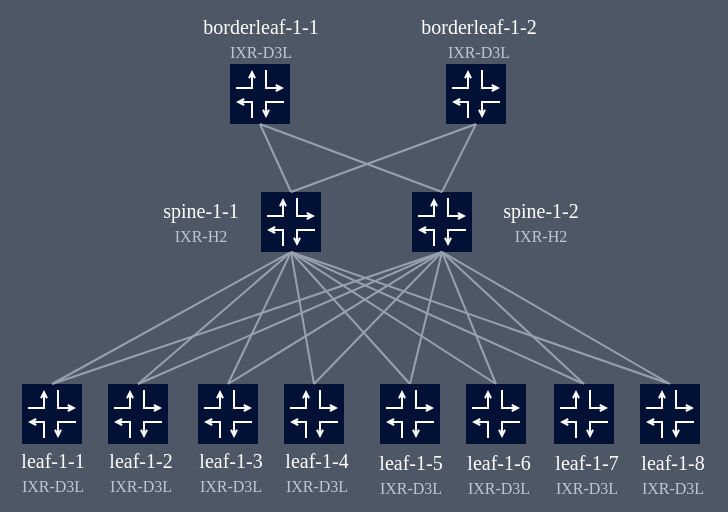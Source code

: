 <mxfile version="24.7.16">
  <diagram name="[0] topology" id="DtRPSw0Q84hj6Syw1lVk">
    <mxGraphModel dx="703" dy="392" grid="1" gridSize="1" guides="1" tooltips="1" connect="1" arrows="1" fold="1" page="1" pageScale="1" pageWidth="3300" pageHeight="4681" background="#4D5766" math="0" shadow="0">
      <root>
        <mxCell id="0" />
        <mxCell id="1" parent="0" />
        <mxCell id="O7J6RxFzi4Y3cEokYbyO-1" style="rounded=0;orthogonalLoop=1;jettySize=auto;html=1;exitX=0.5;exitY=0;exitDx=0;exitDy=0;startSize=6;endArrow=none;endFill=0;endSize=2;fontFamily=Manrope;fontSize=8;strokeColor=#98A2AE;fontSource=https%3A%2F%2Ffonts.googleapis.com%2Fcss%3Ffamily%3DManrope;entryX=0.5;entryY=1;entryDx=0;entryDy=0;" parent="1" source="O7J6RxFzi4Y3cEokYbyO-11" target="O7J6RxFzi4Y3cEokYbyO-23" edge="1">
          <mxGeometry relative="1" as="geometry">
            <mxPoint x="317" y="326" as="sourcePoint" />
            <mxPoint x="354" y="302" as="targetPoint" />
          </mxGeometry>
        </mxCell>
        <mxCell id="O7J6RxFzi4Y3cEokYbyO-2" style="rounded=0;orthogonalLoop=1;jettySize=auto;html=1;exitX=0.5;exitY=0;exitDx=0;exitDy=0;entryX=0.5;entryY=1;entryDx=0;entryDy=0;startSize=6;endArrow=none;endFill=0;endSize=2;fontFamily=Manrope;fontSize=8;strokeColor=#98A2AE;fontSource=https%3A%2F%2Ffonts.googleapis.com%2Fcss%3Ffamily%3DManrope;" parent="1" source="O7J6RxFzi4Y3cEokYbyO-5" target="O7J6RxFzi4Y3cEokYbyO-23" edge="1">
          <mxGeometry relative="1" as="geometry">
            <mxPoint x="319" y="328" as="sourcePoint" />
            <mxPoint x="341" y="304" as="targetPoint" />
          </mxGeometry>
        </mxCell>
        <mxCell id="O7J6RxFzi4Y3cEokYbyO-3" value="&lt;font&gt;leaf-1-1&lt;br&gt;&lt;font color=&quot;#bec8d2&quot; style=&quot;font-size: 8px&quot;&gt;IXR-D3L&lt;/font&gt;&lt;br&gt;&lt;/font&gt;" style="text;html=1;align=center;verticalAlign=middle;resizable=0;points=[];autosize=1;fontSize=10;fontFamily=Google Sans;fontStyle=0;fontColor=#FFFFFF;fontSource=https%3A%2F%2Ffonts.googleapis.com%2Fcss%3Ffamily%3DGoogle%2BSans;" parent="1" vertex="1">
          <mxGeometry x="322" y="383" width="52" height="37" as="geometry" />
        </mxCell>
        <mxCell id="O7J6RxFzi4Y3cEokYbyO-4" value="" style="group;fontFamily=Manrope;fontSource=https%3A%2F%2Ffonts.googleapis.com%2Fcss%3Ffamily%3DManrope;" parent="1" vertex="1" connectable="0">
          <mxGeometry x="376" y="358" width="30" height="30" as="geometry" />
        </mxCell>
        <mxCell id="O7J6RxFzi4Y3cEokYbyO-5" value="" style="whiteSpace=wrap;html=1;aspect=fixed;fillColor=#001135;strokeColor=none;connectable=1;allowArrows=1;fontFamily=Manrope;fontSource=https%3A%2F%2Ffonts.googleapis.com%2Fcss%3Ffamily%3DManrope;" parent="O7J6RxFzi4Y3cEokYbyO-4" vertex="1">
          <mxGeometry width="30" height="30" as="geometry" />
        </mxCell>
        <mxCell id="O7J6RxFzi4Y3cEokYbyO-6" value="" style="endArrow=open;html=1;edgeStyle=orthogonalEdgeStyle;rounded=0;endFill=0;startSize=6;endSize=2;strokeColor=#FFFFFF;fontFamily=Manrope;fontSource=https%3A%2F%2Ffonts.googleapis.com%2Fcss%3Ffamily%3DManrope;" parent="O7J6RxFzi4Y3cEokYbyO-4" edge="1">
          <mxGeometry width="50" height="50" relative="1" as="geometry">
            <mxPoint x="3" y="12" as="sourcePoint" />
            <mxPoint x="11" y="3" as="targetPoint" />
            <Array as="points">
              <mxPoint x="11" y="12" />
            </Array>
          </mxGeometry>
        </mxCell>
        <mxCell id="O7J6RxFzi4Y3cEokYbyO-7" value="" style="endArrow=open;html=1;edgeStyle=orthogonalEdgeStyle;rounded=0;endFill=0;startSize=6;endSize=2;strokeColor=#FFFFFF;fontFamily=Manrope;fontSource=https%3A%2F%2Ffonts.googleapis.com%2Fcss%3Ffamily%3DManrope;" parent="O7J6RxFzi4Y3cEokYbyO-4" edge="1">
          <mxGeometry width="50" height="50" relative="1" as="geometry">
            <mxPoint x="11" y="27" as="sourcePoint" />
            <mxPoint x="3" y="19" as="targetPoint" />
            <Array as="points">
              <mxPoint x="11" y="19" />
            </Array>
          </mxGeometry>
        </mxCell>
        <mxCell id="O7J6RxFzi4Y3cEokYbyO-8" value="" style="endArrow=open;html=1;edgeStyle=orthogonalEdgeStyle;rounded=0;endFill=0;startSize=6;endSize=2;strokeColor=#FFFFFF;fontFamily=Manrope;fontSource=https%3A%2F%2Ffonts.googleapis.com%2Fcss%3Ffamily%3DManrope;" parent="O7J6RxFzi4Y3cEokYbyO-4" edge="1">
          <mxGeometry width="50" height="50" relative="1" as="geometry">
            <mxPoint x="18" y="3" as="sourcePoint" />
            <mxPoint x="27" y="12" as="targetPoint" />
            <Array as="points">
              <mxPoint x="18" y="12" />
            </Array>
          </mxGeometry>
        </mxCell>
        <mxCell id="O7J6RxFzi4Y3cEokYbyO-9" value="" style="endArrow=open;html=1;edgeStyle=orthogonalEdgeStyle;rounded=0;endFill=0;startSize=6;endSize=2;strokeColor=#FFFFFF;fontFamily=Manrope;fontSource=https%3A%2F%2Ffonts.googleapis.com%2Fcss%3Ffamily%3DManrope;" parent="O7J6RxFzi4Y3cEokYbyO-4" edge="1">
          <mxGeometry width="50" height="50" relative="1" as="geometry">
            <mxPoint x="27" y="19" as="sourcePoint" />
            <mxPoint x="18" y="27" as="targetPoint" />
            <Array as="points">
              <mxPoint x="18" y="19" />
            </Array>
          </mxGeometry>
        </mxCell>
        <mxCell id="O7J6RxFzi4Y3cEokYbyO-10" value="" style="group" parent="1" vertex="1" connectable="0">
          <mxGeometry x="333" y="358" width="30" height="30" as="geometry" />
        </mxCell>
        <mxCell id="O7J6RxFzi4Y3cEokYbyO-11" value="" style="whiteSpace=wrap;html=1;aspect=fixed;fillColor=#001135;strokeColor=none;connectable=1;allowArrows=1;fontFamily=Manrope;fontSource=https%3A%2F%2Ffonts.googleapis.com%2Fcss%3Ffamily%3DManrope;" parent="O7J6RxFzi4Y3cEokYbyO-10" vertex="1">
          <mxGeometry width="30" height="30" as="geometry" />
        </mxCell>
        <mxCell id="O7J6RxFzi4Y3cEokYbyO-12" value="" style="endArrow=open;html=1;edgeStyle=orthogonalEdgeStyle;rounded=0;endFill=0;startSize=6;endSize=2;strokeColor=#FFFFFF;fontFamily=Manrope;fontSource=https%3A%2F%2Ffonts.googleapis.com%2Fcss%3Ffamily%3DManrope;" parent="O7J6RxFzi4Y3cEokYbyO-10" edge="1">
          <mxGeometry width="50" height="50" as="geometry">
            <mxPoint x="3" y="12" as="sourcePoint" />
            <mxPoint x="11" y="3" as="targetPoint" />
            <Array as="points">
              <mxPoint x="11" y="12" />
            </Array>
          </mxGeometry>
        </mxCell>
        <mxCell id="O7J6RxFzi4Y3cEokYbyO-13" value="" style="endArrow=open;html=1;edgeStyle=orthogonalEdgeStyle;rounded=0;endFill=0;startSize=6;endSize=2;strokeColor=#FFFFFF;fontFamily=Manrope;fontSource=https%3A%2F%2Ffonts.googleapis.com%2Fcss%3Ffamily%3DManrope;" parent="O7J6RxFzi4Y3cEokYbyO-10" edge="1">
          <mxGeometry width="50" height="50" as="geometry">
            <mxPoint x="11" y="27" as="sourcePoint" />
            <mxPoint x="3" y="19" as="targetPoint" />
            <Array as="points">
              <mxPoint x="11" y="19" />
            </Array>
          </mxGeometry>
        </mxCell>
        <mxCell id="O7J6RxFzi4Y3cEokYbyO-14" value="" style="endArrow=open;html=1;edgeStyle=orthogonalEdgeStyle;rounded=0;endFill=0;startSize=6;endSize=2;strokeColor=#FFFFFF;fontFamily=Manrope;fontSource=https%3A%2F%2Ffonts.googleapis.com%2Fcss%3Ffamily%3DManrope;" parent="O7J6RxFzi4Y3cEokYbyO-10" edge="1">
          <mxGeometry width="50" height="50" as="geometry">
            <mxPoint x="18" y="3" as="sourcePoint" />
            <mxPoint x="27" y="12" as="targetPoint" />
            <Array as="points">
              <mxPoint x="18" y="12" />
            </Array>
          </mxGeometry>
        </mxCell>
        <mxCell id="O7J6RxFzi4Y3cEokYbyO-15" value="" style="endArrow=open;html=1;edgeStyle=orthogonalEdgeStyle;rounded=0;endFill=0;startSize=6;endSize=2;strokeColor=#FFFFFF;fontFamily=Manrope;fontSource=https%3A%2F%2Ffonts.googleapis.com%2Fcss%3Ffamily%3DManrope;" parent="O7J6RxFzi4Y3cEokYbyO-10" edge="1">
          <mxGeometry width="50" height="50" as="geometry">
            <mxPoint x="27" y="19" as="sourcePoint" />
            <mxPoint x="18" y="27" as="targetPoint" />
            <Array as="points">
              <mxPoint x="18" y="19" />
            </Array>
          </mxGeometry>
        </mxCell>
        <mxCell id="O7J6RxFzi4Y3cEokYbyO-16" value="&lt;font&gt;leaf-1-2&lt;br&gt;&lt;font color=&quot;#bec8d2&quot; style=&quot;font-size: 8px&quot;&gt;IXR-D3L&lt;/font&gt;&lt;br&gt;&lt;/font&gt;" style="text;html=1;align=center;verticalAlign=middle;resizable=0;points=[];autosize=1;fontSize=10;fontFamily=Google Sans;fontStyle=0;fontColor=#FFFFFF;fontSource=https%3A%2F%2Ffonts.googleapis.com%2Fcss%3Ffamily%3DGoogle%2BSans;" parent="1" vertex="1">
          <mxGeometry x="365" y="383" width="53" height="37" as="geometry" />
        </mxCell>
        <mxCell id="O7J6RxFzi4Y3cEokYbyO-17" value="&lt;font&gt;spine-1-1&lt;br&gt;&lt;span style=&quot;color: rgb(190 , 200 , 210)&quot;&gt;&lt;font style=&quot;font-size: 8px&quot;&gt;IXR-H2&lt;/font&gt;&lt;/span&gt;&lt;br&gt;&lt;/font&gt;" style="text;html=1;align=center;verticalAlign=middle;resizable=0;points=[];autosize=1;fontSize=10;fontFamily=Google Sans;fontStyle=0;fontColor=#FFFFFF;connectable=0;fontSource=https%3A%2F%2Ffonts.googleapis.com%2Fcss%3Ffamily%3DGoogle%2BSans;" parent="1" vertex="1">
          <mxGeometry x="392" y="258.5" width="59" height="37" as="geometry" />
        </mxCell>
        <mxCell id="O7J6RxFzi4Y3cEokYbyO-22" value="" style="group;fontFamily=Manrope;fontSource=https%3A%2F%2Ffonts.googleapis.com%2Fcss%3Ffamily%3DManrope;" parent="1" vertex="1" connectable="0">
          <mxGeometry x="452.5" y="262" width="30" height="30" as="geometry" />
        </mxCell>
        <mxCell id="O7J6RxFzi4Y3cEokYbyO-23" value="" style="whiteSpace=wrap;html=1;aspect=fixed;fillColor=#001135;strokeColor=none;connectable=1;allowArrows=1;fontFamily=Manrope;fontSource=https%3A%2F%2Ffonts.googleapis.com%2Fcss%3Ffamily%3DManrope;" parent="O7J6RxFzi4Y3cEokYbyO-22" vertex="1">
          <mxGeometry width="30" height="30" as="geometry" />
        </mxCell>
        <mxCell id="O7J6RxFzi4Y3cEokYbyO-24" value="" style="endArrow=open;html=1;edgeStyle=orthogonalEdgeStyle;rounded=0;endFill=0;startSize=6;endSize=2;strokeColor=#FFFFFF;fontFamily=Manrope;fontSource=https%3A%2F%2Ffonts.googleapis.com%2Fcss%3Ffamily%3DManrope;" parent="O7J6RxFzi4Y3cEokYbyO-22" edge="1">
          <mxGeometry width="50" height="50" relative="1" as="geometry">
            <mxPoint x="3" y="12" as="sourcePoint" />
            <mxPoint x="11" y="3" as="targetPoint" />
            <Array as="points">
              <mxPoint x="11" y="12" />
            </Array>
          </mxGeometry>
        </mxCell>
        <mxCell id="O7J6RxFzi4Y3cEokYbyO-25" value="" style="endArrow=open;html=1;edgeStyle=orthogonalEdgeStyle;rounded=0;endFill=0;startSize=6;endSize=2;strokeColor=#FFFFFF;fontFamily=Manrope;fontSource=https%3A%2F%2Ffonts.googleapis.com%2Fcss%3Ffamily%3DManrope;" parent="O7J6RxFzi4Y3cEokYbyO-22" edge="1">
          <mxGeometry width="50" height="50" relative="1" as="geometry">
            <mxPoint x="11" y="27" as="sourcePoint" />
            <mxPoint x="3" y="19" as="targetPoint" />
            <Array as="points">
              <mxPoint x="11" y="19" />
            </Array>
          </mxGeometry>
        </mxCell>
        <mxCell id="O7J6RxFzi4Y3cEokYbyO-26" value="" style="endArrow=open;html=1;edgeStyle=orthogonalEdgeStyle;rounded=0;endFill=0;startSize=6;endSize=2;strokeColor=#FFFFFF;fontFamily=Manrope;fontSource=https%3A%2F%2Ffonts.googleapis.com%2Fcss%3Ffamily%3DManrope;" parent="O7J6RxFzi4Y3cEokYbyO-22" edge="1">
          <mxGeometry width="50" height="50" relative="1" as="geometry">
            <mxPoint x="18" y="3" as="sourcePoint" />
            <mxPoint x="27" y="12" as="targetPoint" />
            <Array as="points">
              <mxPoint x="18" y="12" />
            </Array>
          </mxGeometry>
        </mxCell>
        <mxCell id="O7J6RxFzi4Y3cEokYbyO-27" value="" style="endArrow=open;html=1;edgeStyle=orthogonalEdgeStyle;rounded=0;endFill=0;startSize=6;endSize=2;strokeColor=#FFFFFF;fontFamily=Manrope;fontSource=https%3A%2F%2Ffonts.googleapis.com%2Fcss%3Ffamily%3DManrope;" parent="O7J6RxFzi4Y3cEokYbyO-22" edge="1">
          <mxGeometry width="50" height="50" relative="1" as="geometry">
            <mxPoint x="27" y="19" as="sourcePoint" />
            <mxPoint x="18" y="27" as="targetPoint" />
            <Array as="points">
              <mxPoint x="18" y="19" />
            </Array>
          </mxGeometry>
        </mxCell>
        <mxCell id="PKN2uMzNFS85pz4shLRP-1" value="&lt;font&gt;spine-1-2&lt;br&gt;&lt;span style=&quot;color: rgb(190 , 200 , 210)&quot;&gt;&lt;font style=&quot;font-size: 8px&quot;&gt;IXR-H2&lt;/font&gt;&lt;/span&gt;&lt;br&gt;&lt;/font&gt;" style="text;html=1;align=center;verticalAlign=middle;resizable=0;points=[];autosize=1;fontSize=10;fontFamily=Google Sans;fontStyle=0;fontColor=#FFFFFF;connectable=0;fontSource=https%3A%2F%2Ffonts.googleapis.com%2Fcss%3Ffamily%3DGoogle%2BSans;" parent="1" vertex="1">
          <mxGeometry x="561" y="258.5" width="61" height="37" as="geometry" />
        </mxCell>
        <mxCell id="PKN2uMzNFS85pz4shLRP-2" value="" style="group;fontFamily=Manrope;fontSource=https%3A%2F%2Ffonts.googleapis.com%2Fcss%3Ffamily%3DManrope;" parent="1" vertex="1" connectable="0">
          <mxGeometry x="528" y="262" width="30" height="30" as="geometry" />
        </mxCell>
        <mxCell id="PKN2uMzNFS85pz4shLRP-3" value="" style="whiteSpace=wrap;html=1;aspect=fixed;fillColor=#001135;strokeColor=none;connectable=1;allowArrows=1;fontFamily=Manrope;fontSource=https%3A%2F%2Ffonts.googleapis.com%2Fcss%3Ffamily%3DManrope;" parent="PKN2uMzNFS85pz4shLRP-2" vertex="1">
          <mxGeometry width="30" height="30" as="geometry" />
        </mxCell>
        <mxCell id="PKN2uMzNFS85pz4shLRP-4" value="" style="endArrow=open;html=1;edgeStyle=orthogonalEdgeStyle;rounded=0;endFill=0;startSize=6;endSize=2;strokeColor=#FFFFFF;fontFamily=Manrope;fontSource=https%3A%2F%2Ffonts.googleapis.com%2Fcss%3Ffamily%3DManrope;" parent="PKN2uMzNFS85pz4shLRP-2" edge="1">
          <mxGeometry width="50" height="50" relative="1" as="geometry">
            <mxPoint x="3" y="12" as="sourcePoint" />
            <mxPoint x="11" y="3" as="targetPoint" />
            <Array as="points">
              <mxPoint x="11" y="12" />
            </Array>
          </mxGeometry>
        </mxCell>
        <mxCell id="PKN2uMzNFS85pz4shLRP-5" value="" style="endArrow=open;html=1;edgeStyle=orthogonalEdgeStyle;rounded=0;endFill=0;startSize=6;endSize=2;strokeColor=#FFFFFF;fontFamily=Manrope;fontSource=https%3A%2F%2Ffonts.googleapis.com%2Fcss%3Ffamily%3DManrope;" parent="PKN2uMzNFS85pz4shLRP-2" edge="1">
          <mxGeometry width="50" height="50" relative="1" as="geometry">
            <mxPoint x="11" y="27" as="sourcePoint" />
            <mxPoint x="3" y="19" as="targetPoint" />
            <Array as="points">
              <mxPoint x="11" y="19" />
            </Array>
          </mxGeometry>
        </mxCell>
        <mxCell id="PKN2uMzNFS85pz4shLRP-6" value="" style="endArrow=open;html=1;edgeStyle=orthogonalEdgeStyle;rounded=0;endFill=0;startSize=6;endSize=2;strokeColor=#FFFFFF;fontFamily=Manrope;fontSource=https%3A%2F%2Ffonts.googleapis.com%2Fcss%3Ffamily%3DManrope;" parent="PKN2uMzNFS85pz4shLRP-2" edge="1">
          <mxGeometry width="50" height="50" relative="1" as="geometry">
            <mxPoint x="18" y="3" as="sourcePoint" />
            <mxPoint x="27" y="12" as="targetPoint" />
            <Array as="points">
              <mxPoint x="18" y="12" />
            </Array>
          </mxGeometry>
        </mxCell>
        <mxCell id="PKN2uMzNFS85pz4shLRP-7" value="" style="endArrow=open;html=1;edgeStyle=orthogonalEdgeStyle;rounded=0;endFill=0;startSize=6;endSize=2;strokeColor=#FFFFFF;fontFamily=Manrope;fontSource=https%3A%2F%2Ffonts.googleapis.com%2Fcss%3Ffamily%3DManrope;" parent="PKN2uMzNFS85pz4shLRP-2" edge="1">
          <mxGeometry width="50" height="50" relative="1" as="geometry">
            <mxPoint x="27" y="19" as="sourcePoint" />
            <mxPoint x="18" y="27" as="targetPoint" />
            <Array as="points">
              <mxPoint x="18" y="19" />
            </Array>
          </mxGeometry>
        </mxCell>
        <mxCell id="PKN2uMzNFS85pz4shLRP-22" style="rounded=0;orthogonalLoop=1;jettySize=auto;html=1;exitX=0.5;exitY=0;exitDx=0;exitDy=0;startSize=6;endArrow=none;endFill=0;endSize=2;fontFamily=Manrope;fontSize=8;strokeColor=#98A2AE;fontSource=https%3A%2F%2Ffonts.googleapis.com%2Fcss%3Ffamily%3DManrope;entryX=0.5;entryY=1;entryDx=0;entryDy=0;" parent="1" source="PKN2uMzNFS85pz4shLRP-32" target="O7J6RxFzi4Y3cEokYbyO-23" edge="1">
          <mxGeometry relative="1" as="geometry">
            <mxPoint x="409" y="326" as="sourcePoint" />
            <mxPoint x="465" y="302" as="targetPoint" />
          </mxGeometry>
        </mxCell>
        <mxCell id="PKN2uMzNFS85pz4shLRP-23" style="rounded=0;orthogonalLoop=1;jettySize=auto;html=1;exitX=0.5;exitY=0;exitDx=0;exitDy=0;entryX=0.5;entryY=1;entryDx=0;entryDy=0;startSize=6;endArrow=none;endFill=0;endSize=2;fontFamily=Manrope;fontSize=8;strokeColor=#98A2AE;fontSource=https%3A%2F%2Ffonts.googleapis.com%2Fcss%3Ffamily%3DManrope;" parent="1" source="PKN2uMzNFS85pz4shLRP-26" target="O7J6RxFzi4Y3cEokYbyO-23" edge="1">
          <mxGeometry relative="1" as="geometry">
            <mxPoint x="411" y="328" as="sourcePoint" />
            <mxPoint x="465" y="302" as="targetPoint" />
          </mxGeometry>
        </mxCell>
        <mxCell id="PKN2uMzNFS85pz4shLRP-24" value="&lt;font&gt;leaf-1-3&lt;br&gt;&lt;font color=&quot;#bec8d2&quot; style=&quot;font-size: 8px&quot;&gt;IXR-D3L&lt;/font&gt;&lt;br&gt;&lt;/font&gt;" style="text;html=1;align=center;verticalAlign=middle;resizable=0;points=[];autosize=1;fontSize=10;fontFamily=Google Sans;fontStyle=0;fontColor=#FFFFFF;fontSource=https%3A%2F%2Ffonts.googleapis.com%2Fcss%3Ffamily%3DGoogle%2BSans;" parent="1" vertex="1">
          <mxGeometry x="410" y="383" width="53" height="37" as="geometry" />
        </mxCell>
        <mxCell id="PKN2uMzNFS85pz4shLRP-25" value="" style="group;fontFamily=Manrope;fontSource=https%3A%2F%2Ffonts.googleapis.com%2Fcss%3Ffamily%3DManrope;" parent="1" vertex="1" connectable="0">
          <mxGeometry x="464" y="358" width="30" height="30" as="geometry" />
        </mxCell>
        <mxCell id="PKN2uMzNFS85pz4shLRP-26" value="" style="whiteSpace=wrap;html=1;aspect=fixed;fillColor=#001135;strokeColor=none;connectable=1;allowArrows=1;fontFamily=Manrope;fontSource=https%3A%2F%2Ffonts.googleapis.com%2Fcss%3Ffamily%3DManrope;" parent="PKN2uMzNFS85pz4shLRP-25" vertex="1">
          <mxGeometry width="30" height="30" as="geometry" />
        </mxCell>
        <mxCell id="PKN2uMzNFS85pz4shLRP-27" value="" style="endArrow=open;html=1;edgeStyle=orthogonalEdgeStyle;rounded=0;endFill=0;startSize=6;endSize=2;strokeColor=#FFFFFF;fontFamily=Manrope;fontSource=https%3A%2F%2Ffonts.googleapis.com%2Fcss%3Ffamily%3DManrope;" parent="PKN2uMzNFS85pz4shLRP-25" edge="1">
          <mxGeometry width="50" height="50" relative="1" as="geometry">
            <mxPoint x="3" y="12" as="sourcePoint" />
            <mxPoint x="11" y="3" as="targetPoint" />
            <Array as="points">
              <mxPoint x="11" y="12" />
            </Array>
          </mxGeometry>
        </mxCell>
        <mxCell id="PKN2uMzNFS85pz4shLRP-28" value="" style="endArrow=open;html=1;edgeStyle=orthogonalEdgeStyle;rounded=0;endFill=0;startSize=6;endSize=2;strokeColor=#FFFFFF;fontFamily=Manrope;fontSource=https%3A%2F%2Ffonts.googleapis.com%2Fcss%3Ffamily%3DManrope;" parent="PKN2uMzNFS85pz4shLRP-25" edge="1">
          <mxGeometry width="50" height="50" relative="1" as="geometry">
            <mxPoint x="11" y="27" as="sourcePoint" />
            <mxPoint x="3" y="19" as="targetPoint" />
            <Array as="points">
              <mxPoint x="11" y="19" />
            </Array>
          </mxGeometry>
        </mxCell>
        <mxCell id="PKN2uMzNFS85pz4shLRP-29" value="" style="endArrow=open;html=1;edgeStyle=orthogonalEdgeStyle;rounded=0;endFill=0;startSize=6;endSize=2;strokeColor=#FFFFFF;fontFamily=Manrope;fontSource=https%3A%2F%2Ffonts.googleapis.com%2Fcss%3Ffamily%3DManrope;" parent="PKN2uMzNFS85pz4shLRP-25" edge="1">
          <mxGeometry width="50" height="50" relative="1" as="geometry">
            <mxPoint x="18" y="3" as="sourcePoint" />
            <mxPoint x="27" y="12" as="targetPoint" />
            <Array as="points">
              <mxPoint x="18" y="12" />
            </Array>
          </mxGeometry>
        </mxCell>
        <mxCell id="PKN2uMzNFS85pz4shLRP-30" value="" style="endArrow=open;html=1;edgeStyle=orthogonalEdgeStyle;rounded=0;endFill=0;startSize=6;endSize=2;strokeColor=#FFFFFF;fontFamily=Manrope;fontSource=https%3A%2F%2Ffonts.googleapis.com%2Fcss%3Ffamily%3DManrope;" parent="PKN2uMzNFS85pz4shLRP-25" edge="1">
          <mxGeometry width="50" height="50" relative="1" as="geometry">
            <mxPoint x="27" y="19" as="sourcePoint" />
            <mxPoint x="18" y="27" as="targetPoint" />
            <Array as="points">
              <mxPoint x="18" y="19" />
            </Array>
          </mxGeometry>
        </mxCell>
        <mxCell id="PKN2uMzNFS85pz4shLRP-31" value="" style="group" parent="1" vertex="1" connectable="0">
          <mxGeometry x="421" y="358" width="30" height="30" as="geometry" />
        </mxCell>
        <mxCell id="PKN2uMzNFS85pz4shLRP-32" value="" style="whiteSpace=wrap;html=1;aspect=fixed;fillColor=#001135;strokeColor=none;connectable=1;allowArrows=1;fontFamily=Manrope;fontSource=https%3A%2F%2Ffonts.googleapis.com%2Fcss%3Ffamily%3DManrope;" parent="PKN2uMzNFS85pz4shLRP-31" vertex="1">
          <mxGeometry width="30" height="30" as="geometry" />
        </mxCell>
        <mxCell id="PKN2uMzNFS85pz4shLRP-33" value="" style="endArrow=open;html=1;edgeStyle=orthogonalEdgeStyle;rounded=0;endFill=0;startSize=6;endSize=2;strokeColor=#FFFFFF;fontFamily=Manrope;fontSource=https%3A%2F%2Ffonts.googleapis.com%2Fcss%3Ffamily%3DManrope;" parent="PKN2uMzNFS85pz4shLRP-31" edge="1">
          <mxGeometry width="50" height="50" as="geometry">
            <mxPoint x="3" y="12" as="sourcePoint" />
            <mxPoint x="11" y="3" as="targetPoint" />
            <Array as="points">
              <mxPoint x="11" y="12" />
            </Array>
          </mxGeometry>
        </mxCell>
        <mxCell id="PKN2uMzNFS85pz4shLRP-34" value="" style="endArrow=open;html=1;edgeStyle=orthogonalEdgeStyle;rounded=0;endFill=0;startSize=6;endSize=2;strokeColor=#FFFFFF;fontFamily=Manrope;fontSource=https%3A%2F%2Ffonts.googleapis.com%2Fcss%3Ffamily%3DManrope;" parent="PKN2uMzNFS85pz4shLRP-31" edge="1">
          <mxGeometry width="50" height="50" as="geometry">
            <mxPoint x="11" y="27" as="sourcePoint" />
            <mxPoint x="3" y="19" as="targetPoint" />
            <Array as="points">
              <mxPoint x="11" y="19" />
            </Array>
          </mxGeometry>
        </mxCell>
        <mxCell id="PKN2uMzNFS85pz4shLRP-35" value="" style="endArrow=open;html=1;edgeStyle=orthogonalEdgeStyle;rounded=0;endFill=0;startSize=6;endSize=2;strokeColor=#FFFFFF;fontFamily=Manrope;fontSource=https%3A%2F%2Ffonts.googleapis.com%2Fcss%3Ffamily%3DManrope;" parent="PKN2uMzNFS85pz4shLRP-31" edge="1">
          <mxGeometry width="50" height="50" as="geometry">
            <mxPoint x="18" y="3" as="sourcePoint" />
            <mxPoint x="27" y="12" as="targetPoint" />
            <Array as="points">
              <mxPoint x="18" y="12" />
            </Array>
          </mxGeometry>
        </mxCell>
        <mxCell id="PKN2uMzNFS85pz4shLRP-36" value="" style="endArrow=open;html=1;edgeStyle=orthogonalEdgeStyle;rounded=0;endFill=0;startSize=6;endSize=2;strokeColor=#FFFFFF;fontFamily=Manrope;fontSource=https%3A%2F%2Ffonts.googleapis.com%2Fcss%3Ffamily%3DManrope;" parent="PKN2uMzNFS85pz4shLRP-31" edge="1">
          <mxGeometry width="50" height="50" as="geometry">
            <mxPoint x="27" y="19" as="sourcePoint" />
            <mxPoint x="18" y="27" as="targetPoint" />
            <Array as="points">
              <mxPoint x="18" y="19" />
            </Array>
          </mxGeometry>
        </mxCell>
        <mxCell id="PKN2uMzNFS85pz4shLRP-37" value="&lt;font&gt;leaf-1-4&lt;br&gt;&lt;font color=&quot;#bec8d2&quot; style=&quot;font-size: 8px&quot;&gt;IXR-D3L&lt;/font&gt;&lt;br&gt;&lt;/font&gt;" style="text;html=1;align=center;verticalAlign=middle;resizable=0;points=[];autosize=1;fontSize=10;fontFamily=Google Sans;fontStyle=0;fontColor=#FFFFFF;fontSource=https%3A%2F%2Ffonts.googleapis.com%2Fcss%3Ffamily%3DGoogle%2BSans;" parent="1" vertex="1">
          <mxGeometry x="453" y="383" width="54" height="37" as="geometry" />
        </mxCell>
        <mxCell id="PKN2uMzNFS85pz4shLRP-38" style="rounded=0;orthogonalLoop=1;jettySize=auto;html=1;exitX=0.5;exitY=0;exitDx=0;exitDy=0;startSize=6;endArrow=none;endFill=0;endSize=2;fontFamily=Manrope;fontSize=8;strokeColor=#98A2AE;fontSource=https%3A%2F%2Ffonts.googleapis.com%2Fcss%3Ffamily%3DManrope;entryX=0.5;entryY=1;entryDx=0;entryDy=0;" parent="1" source="PKN2uMzNFS85pz4shLRP-48" target="O7J6RxFzi4Y3cEokYbyO-23" edge="1">
          <mxGeometry relative="1" as="geometry">
            <mxPoint x="505" y="327" as="sourcePoint" />
            <mxPoint x="561" y="303" as="targetPoint" />
          </mxGeometry>
        </mxCell>
        <mxCell id="PKN2uMzNFS85pz4shLRP-39" style="rounded=0;orthogonalLoop=1;jettySize=auto;html=1;exitX=0.5;exitY=0;exitDx=0;exitDy=0;entryX=0.5;entryY=1;entryDx=0;entryDy=0;startSize=6;endArrow=none;endFill=0;endSize=2;fontFamily=Manrope;fontSize=8;strokeColor=#98A2AE;fontSource=https%3A%2F%2Ffonts.googleapis.com%2Fcss%3Ffamily%3DManrope;" parent="1" source="PKN2uMzNFS85pz4shLRP-42" target="O7J6RxFzi4Y3cEokYbyO-23" edge="1">
          <mxGeometry relative="1" as="geometry">
            <mxPoint x="507" y="329" as="sourcePoint" />
            <mxPoint x="561" y="303" as="targetPoint" />
          </mxGeometry>
        </mxCell>
        <mxCell id="PKN2uMzNFS85pz4shLRP-40" value="&lt;font&gt;leaf-1-5&lt;br&gt;&lt;font color=&quot;#bec8d2&quot; style=&quot;font-size: 8px&quot;&gt;IXR-D3L&lt;/font&gt;&lt;br&gt;&lt;/font&gt;" style="text;html=1;align=center;verticalAlign=middle;resizable=0;points=[];autosize=1;fontSize=10;fontFamily=Google Sans;fontStyle=0;fontColor=#FFFFFF;fontSource=https%3A%2F%2Ffonts.googleapis.com%2Fcss%3Ffamily%3DGoogle%2BSans;" parent="1" vertex="1">
          <mxGeometry x="500" y="384" width="54" height="37" as="geometry" />
        </mxCell>
        <mxCell id="PKN2uMzNFS85pz4shLRP-41" value="" style="group;fontFamily=Manrope;fontSource=https%3A%2F%2Ffonts.googleapis.com%2Fcss%3Ffamily%3DManrope;" parent="1" vertex="1" connectable="0">
          <mxGeometry x="555" y="358" width="30" height="30" as="geometry" />
        </mxCell>
        <mxCell id="PKN2uMzNFS85pz4shLRP-42" value="" style="whiteSpace=wrap;html=1;aspect=fixed;fillColor=#001135;strokeColor=none;connectable=1;allowArrows=1;fontFamily=Manrope;fontSource=https%3A%2F%2Ffonts.googleapis.com%2Fcss%3Ffamily%3DManrope;" parent="PKN2uMzNFS85pz4shLRP-41" vertex="1">
          <mxGeometry width="30" height="30" as="geometry" />
        </mxCell>
        <mxCell id="PKN2uMzNFS85pz4shLRP-43" value="" style="endArrow=open;html=1;edgeStyle=orthogonalEdgeStyle;rounded=0;endFill=0;startSize=6;endSize=2;strokeColor=#FFFFFF;fontFamily=Manrope;fontSource=https%3A%2F%2Ffonts.googleapis.com%2Fcss%3Ffamily%3DManrope;" parent="PKN2uMzNFS85pz4shLRP-41" edge="1">
          <mxGeometry width="50" height="50" relative="1" as="geometry">
            <mxPoint x="3" y="12" as="sourcePoint" />
            <mxPoint x="11" y="3" as="targetPoint" />
            <Array as="points">
              <mxPoint x="11" y="12" />
            </Array>
          </mxGeometry>
        </mxCell>
        <mxCell id="PKN2uMzNFS85pz4shLRP-44" value="" style="endArrow=open;html=1;edgeStyle=orthogonalEdgeStyle;rounded=0;endFill=0;startSize=6;endSize=2;strokeColor=#FFFFFF;fontFamily=Manrope;fontSource=https%3A%2F%2Ffonts.googleapis.com%2Fcss%3Ffamily%3DManrope;" parent="PKN2uMzNFS85pz4shLRP-41" edge="1">
          <mxGeometry width="50" height="50" relative="1" as="geometry">
            <mxPoint x="11" y="27" as="sourcePoint" />
            <mxPoint x="3" y="19" as="targetPoint" />
            <Array as="points">
              <mxPoint x="11" y="19" />
            </Array>
          </mxGeometry>
        </mxCell>
        <mxCell id="PKN2uMzNFS85pz4shLRP-45" value="" style="endArrow=open;html=1;edgeStyle=orthogonalEdgeStyle;rounded=0;endFill=0;startSize=6;endSize=2;strokeColor=#FFFFFF;fontFamily=Manrope;fontSource=https%3A%2F%2Ffonts.googleapis.com%2Fcss%3Ffamily%3DManrope;" parent="PKN2uMzNFS85pz4shLRP-41" edge="1">
          <mxGeometry width="50" height="50" relative="1" as="geometry">
            <mxPoint x="18" y="3" as="sourcePoint" />
            <mxPoint x="27" y="12" as="targetPoint" />
            <Array as="points">
              <mxPoint x="18" y="12" />
            </Array>
          </mxGeometry>
        </mxCell>
        <mxCell id="PKN2uMzNFS85pz4shLRP-46" value="" style="endArrow=open;html=1;edgeStyle=orthogonalEdgeStyle;rounded=0;endFill=0;startSize=6;endSize=2;strokeColor=#FFFFFF;fontFamily=Manrope;fontSource=https%3A%2F%2Ffonts.googleapis.com%2Fcss%3Ffamily%3DManrope;" parent="PKN2uMzNFS85pz4shLRP-41" edge="1">
          <mxGeometry width="50" height="50" relative="1" as="geometry">
            <mxPoint x="27" y="19" as="sourcePoint" />
            <mxPoint x="18" y="27" as="targetPoint" />
            <Array as="points">
              <mxPoint x="18" y="19" />
            </Array>
          </mxGeometry>
        </mxCell>
        <mxCell id="PKN2uMzNFS85pz4shLRP-47" value="" style="group" parent="1" vertex="1" connectable="0">
          <mxGeometry x="512" y="358" width="30" height="30" as="geometry" />
        </mxCell>
        <mxCell id="PKN2uMzNFS85pz4shLRP-48" value="" style="whiteSpace=wrap;html=1;aspect=fixed;fillColor=#001135;strokeColor=none;connectable=1;allowArrows=1;fontFamily=Manrope;fontSource=https%3A%2F%2Ffonts.googleapis.com%2Fcss%3Ffamily%3DManrope;" parent="PKN2uMzNFS85pz4shLRP-47" vertex="1">
          <mxGeometry width="30" height="30" as="geometry" />
        </mxCell>
        <mxCell id="PKN2uMzNFS85pz4shLRP-49" value="" style="endArrow=open;html=1;edgeStyle=orthogonalEdgeStyle;rounded=0;endFill=0;startSize=6;endSize=2;strokeColor=#FFFFFF;fontFamily=Manrope;fontSource=https%3A%2F%2Ffonts.googleapis.com%2Fcss%3Ffamily%3DManrope;" parent="PKN2uMzNFS85pz4shLRP-47" edge="1">
          <mxGeometry width="50" height="50" as="geometry">
            <mxPoint x="3" y="12" as="sourcePoint" />
            <mxPoint x="11" y="3" as="targetPoint" />
            <Array as="points">
              <mxPoint x="11" y="12" />
            </Array>
          </mxGeometry>
        </mxCell>
        <mxCell id="PKN2uMzNFS85pz4shLRP-50" value="" style="endArrow=open;html=1;edgeStyle=orthogonalEdgeStyle;rounded=0;endFill=0;startSize=6;endSize=2;strokeColor=#FFFFFF;fontFamily=Manrope;fontSource=https%3A%2F%2Ffonts.googleapis.com%2Fcss%3Ffamily%3DManrope;" parent="PKN2uMzNFS85pz4shLRP-47" edge="1">
          <mxGeometry width="50" height="50" as="geometry">
            <mxPoint x="11" y="27" as="sourcePoint" />
            <mxPoint x="3" y="19" as="targetPoint" />
            <Array as="points">
              <mxPoint x="11" y="19" />
            </Array>
          </mxGeometry>
        </mxCell>
        <mxCell id="PKN2uMzNFS85pz4shLRP-51" value="" style="endArrow=open;html=1;edgeStyle=orthogonalEdgeStyle;rounded=0;endFill=0;startSize=6;endSize=2;strokeColor=#FFFFFF;fontFamily=Manrope;fontSource=https%3A%2F%2Ffonts.googleapis.com%2Fcss%3Ffamily%3DManrope;" parent="PKN2uMzNFS85pz4shLRP-47" edge="1">
          <mxGeometry width="50" height="50" as="geometry">
            <mxPoint x="18" y="3" as="sourcePoint" />
            <mxPoint x="27" y="12" as="targetPoint" />
            <Array as="points">
              <mxPoint x="18" y="12" />
            </Array>
          </mxGeometry>
        </mxCell>
        <mxCell id="PKN2uMzNFS85pz4shLRP-52" value="" style="endArrow=open;html=1;edgeStyle=orthogonalEdgeStyle;rounded=0;endFill=0;startSize=6;endSize=2;strokeColor=#FFFFFF;fontFamily=Manrope;fontSource=https%3A%2F%2Ffonts.googleapis.com%2Fcss%3Ffamily%3DManrope;" parent="PKN2uMzNFS85pz4shLRP-47" edge="1">
          <mxGeometry width="50" height="50" as="geometry">
            <mxPoint x="27" y="19" as="sourcePoint" />
            <mxPoint x="18" y="27" as="targetPoint" />
            <Array as="points">
              <mxPoint x="18" y="19" />
            </Array>
          </mxGeometry>
        </mxCell>
        <mxCell id="PKN2uMzNFS85pz4shLRP-53" value="&lt;font&gt;leaf-1-6&lt;br&gt;&lt;font color=&quot;#bec8d2&quot; style=&quot;font-size: 8px&quot;&gt;IXR-D3L&lt;/font&gt;&lt;br&gt;&lt;/font&gt;" style="text;html=1;align=center;verticalAlign=middle;resizable=0;points=[];autosize=1;fontSize=10;fontFamily=Google Sans;fontStyle=0;fontColor=#FFFFFF;fontSource=https%3A%2F%2Ffonts.googleapis.com%2Fcss%3Ffamily%3DGoogle%2BSans;" parent="1" vertex="1">
          <mxGeometry x="544" y="384" width="54" height="37" as="geometry" />
        </mxCell>
        <mxCell id="PKN2uMzNFS85pz4shLRP-54" style="rounded=0;orthogonalLoop=1;jettySize=auto;html=1;exitX=0.5;exitY=0;exitDx=0;exitDy=0;startSize=6;endArrow=none;endFill=0;endSize=2;fontFamily=Manrope;fontSize=8;strokeColor=#98A2AE;fontSource=https%3A%2F%2Ffonts.googleapis.com%2Fcss%3Ffamily%3DManrope;entryX=0.5;entryY=1;entryDx=0;entryDy=0;" parent="1" source="PKN2uMzNFS85pz4shLRP-64" target="O7J6RxFzi4Y3cEokYbyO-23" edge="1">
          <mxGeometry relative="1" as="geometry">
            <mxPoint x="607" y="327" as="sourcePoint" />
            <mxPoint x="663" y="303" as="targetPoint" />
          </mxGeometry>
        </mxCell>
        <mxCell id="PKN2uMzNFS85pz4shLRP-55" style="rounded=0;orthogonalLoop=1;jettySize=auto;html=1;exitX=0.5;exitY=0;exitDx=0;exitDy=0;entryX=0.5;entryY=1;entryDx=0;entryDy=0;startSize=6;endArrow=none;endFill=0;endSize=2;fontFamily=Manrope;fontSize=8;strokeColor=#98A2AE;fontSource=https%3A%2F%2Ffonts.googleapis.com%2Fcss%3Ffamily%3DManrope;" parent="1" source="PKN2uMzNFS85pz4shLRP-58" target="O7J6RxFzi4Y3cEokYbyO-23" edge="1">
          <mxGeometry relative="1" as="geometry">
            <mxPoint x="609" y="329" as="sourcePoint" />
            <mxPoint x="663" y="303" as="targetPoint" />
          </mxGeometry>
        </mxCell>
        <mxCell id="PKN2uMzNFS85pz4shLRP-56" value="&lt;font&gt;leaf-1-7&lt;br&gt;&lt;font color=&quot;#bec8d2&quot; style=&quot;font-size: 8px&quot;&gt;IXR-D3L&lt;/font&gt;&lt;br&gt;&lt;/font&gt;" style="text;html=1;align=center;verticalAlign=middle;resizable=0;points=[];autosize=1;fontSize=10;fontFamily=Google Sans;fontStyle=0;fontColor=#FFFFFF;fontSource=https%3A%2F%2Ffonts.googleapis.com%2Fcss%3Ffamily%3DGoogle%2BSans;" parent="1" vertex="1">
          <mxGeometry x="588" y="384" width="53" height="37" as="geometry" />
        </mxCell>
        <mxCell id="PKN2uMzNFS85pz4shLRP-57" value="" style="group;fontFamily=Manrope;fontSource=https%3A%2F%2Ffonts.googleapis.com%2Fcss%3Ffamily%3DManrope;" parent="1" vertex="1" connectable="0">
          <mxGeometry x="642" y="358" width="30" height="30" as="geometry" />
        </mxCell>
        <mxCell id="PKN2uMzNFS85pz4shLRP-58" value="" style="whiteSpace=wrap;html=1;aspect=fixed;fillColor=#001135;strokeColor=none;connectable=1;allowArrows=1;fontFamily=Manrope;fontSource=https%3A%2F%2Ffonts.googleapis.com%2Fcss%3Ffamily%3DManrope;" parent="PKN2uMzNFS85pz4shLRP-57" vertex="1">
          <mxGeometry width="30" height="30" as="geometry" />
        </mxCell>
        <mxCell id="PKN2uMzNFS85pz4shLRP-59" value="" style="endArrow=open;html=1;edgeStyle=orthogonalEdgeStyle;rounded=0;endFill=0;startSize=6;endSize=2;strokeColor=#FFFFFF;fontFamily=Manrope;fontSource=https%3A%2F%2Ffonts.googleapis.com%2Fcss%3Ffamily%3DManrope;" parent="PKN2uMzNFS85pz4shLRP-57" edge="1">
          <mxGeometry width="50" height="50" relative="1" as="geometry">
            <mxPoint x="3" y="12" as="sourcePoint" />
            <mxPoint x="11" y="3" as="targetPoint" />
            <Array as="points">
              <mxPoint x="11" y="12" />
            </Array>
          </mxGeometry>
        </mxCell>
        <mxCell id="PKN2uMzNFS85pz4shLRP-60" value="" style="endArrow=open;html=1;edgeStyle=orthogonalEdgeStyle;rounded=0;endFill=0;startSize=6;endSize=2;strokeColor=#FFFFFF;fontFamily=Manrope;fontSource=https%3A%2F%2Ffonts.googleapis.com%2Fcss%3Ffamily%3DManrope;" parent="PKN2uMzNFS85pz4shLRP-57" edge="1">
          <mxGeometry width="50" height="50" relative="1" as="geometry">
            <mxPoint x="11" y="27" as="sourcePoint" />
            <mxPoint x="3" y="19" as="targetPoint" />
            <Array as="points">
              <mxPoint x="11" y="19" />
            </Array>
          </mxGeometry>
        </mxCell>
        <mxCell id="PKN2uMzNFS85pz4shLRP-61" value="" style="endArrow=open;html=1;edgeStyle=orthogonalEdgeStyle;rounded=0;endFill=0;startSize=6;endSize=2;strokeColor=#FFFFFF;fontFamily=Manrope;fontSource=https%3A%2F%2Ffonts.googleapis.com%2Fcss%3Ffamily%3DManrope;" parent="PKN2uMzNFS85pz4shLRP-57" edge="1">
          <mxGeometry width="50" height="50" relative="1" as="geometry">
            <mxPoint x="18" y="3" as="sourcePoint" />
            <mxPoint x="27" y="12" as="targetPoint" />
            <Array as="points">
              <mxPoint x="18" y="12" />
            </Array>
          </mxGeometry>
        </mxCell>
        <mxCell id="PKN2uMzNFS85pz4shLRP-62" value="" style="endArrow=open;html=1;edgeStyle=orthogonalEdgeStyle;rounded=0;endFill=0;startSize=6;endSize=2;strokeColor=#FFFFFF;fontFamily=Manrope;fontSource=https%3A%2F%2Ffonts.googleapis.com%2Fcss%3Ffamily%3DManrope;" parent="PKN2uMzNFS85pz4shLRP-57" edge="1">
          <mxGeometry width="50" height="50" relative="1" as="geometry">
            <mxPoint x="27" y="19" as="sourcePoint" />
            <mxPoint x="18" y="27" as="targetPoint" />
            <Array as="points">
              <mxPoint x="18" y="19" />
            </Array>
          </mxGeometry>
        </mxCell>
        <mxCell id="PKN2uMzNFS85pz4shLRP-63" value="" style="group" parent="1" vertex="1" connectable="0">
          <mxGeometry x="599" y="358" width="30" height="30" as="geometry" />
        </mxCell>
        <mxCell id="PKN2uMzNFS85pz4shLRP-64" value="" style="whiteSpace=wrap;html=1;aspect=fixed;fillColor=#001135;strokeColor=none;connectable=1;allowArrows=1;fontFamily=Manrope;fontSource=https%3A%2F%2Ffonts.googleapis.com%2Fcss%3Ffamily%3DManrope;" parent="PKN2uMzNFS85pz4shLRP-63" vertex="1">
          <mxGeometry width="30" height="30" as="geometry" />
        </mxCell>
        <mxCell id="PKN2uMzNFS85pz4shLRP-65" value="" style="endArrow=open;html=1;edgeStyle=orthogonalEdgeStyle;rounded=0;endFill=0;startSize=6;endSize=2;strokeColor=#FFFFFF;fontFamily=Manrope;fontSource=https%3A%2F%2Ffonts.googleapis.com%2Fcss%3Ffamily%3DManrope;" parent="PKN2uMzNFS85pz4shLRP-63" edge="1">
          <mxGeometry width="50" height="50" as="geometry">
            <mxPoint x="3" y="12" as="sourcePoint" />
            <mxPoint x="11" y="3" as="targetPoint" />
            <Array as="points">
              <mxPoint x="11" y="12" />
            </Array>
          </mxGeometry>
        </mxCell>
        <mxCell id="PKN2uMzNFS85pz4shLRP-66" value="" style="endArrow=open;html=1;edgeStyle=orthogonalEdgeStyle;rounded=0;endFill=0;startSize=6;endSize=2;strokeColor=#FFFFFF;fontFamily=Manrope;fontSource=https%3A%2F%2Ffonts.googleapis.com%2Fcss%3Ffamily%3DManrope;" parent="PKN2uMzNFS85pz4shLRP-63" edge="1">
          <mxGeometry width="50" height="50" as="geometry">
            <mxPoint x="11" y="27" as="sourcePoint" />
            <mxPoint x="3" y="19" as="targetPoint" />
            <Array as="points">
              <mxPoint x="11" y="19" />
            </Array>
          </mxGeometry>
        </mxCell>
        <mxCell id="PKN2uMzNFS85pz4shLRP-67" value="" style="endArrow=open;html=1;edgeStyle=orthogonalEdgeStyle;rounded=0;endFill=0;startSize=6;endSize=2;strokeColor=#FFFFFF;fontFamily=Manrope;fontSource=https%3A%2F%2Ffonts.googleapis.com%2Fcss%3Ffamily%3DManrope;" parent="PKN2uMzNFS85pz4shLRP-63" edge="1">
          <mxGeometry width="50" height="50" as="geometry">
            <mxPoint x="18" y="3" as="sourcePoint" />
            <mxPoint x="27" y="12" as="targetPoint" />
            <Array as="points">
              <mxPoint x="18" y="12" />
            </Array>
          </mxGeometry>
        </mxCell>
        <mxCell id="PKN2uMzNFS85pz4shLRP-68" value="" style="endArrow=open;html=1;edgeStyle=orthogonalEdgeStyle;rounded=0;endFill=0;startSize=6;endSize=2;strokeColor=#FFFFFF;fontFamily=Manrope;fontSource=https%3A%2F%2Ffonts.googleapis.com%2Fcss%3Ffamily%3DManrope;" parent="PKN2uMzNFS85pz4shLRP-63" edge="1">
          <mxGeometry width="50" height="50" as="geometry">
            <mxPoint x="27" y="19" as="sourcePoint" />
            <mxPoint x="18" y="27" as="targetPoint" />
            <Array as="points">
              <mxPoint x="18" y="19" />
            </Array>
          </mxGeometry>
        </mxCell>
        <mxCell id="PKN2uMzNFS85pz4shLRP-69" value="&lt;font&gt;leaf-1-8&lt;br&gt;&lt;font color=&quot;#bec8d2&quot; style=&quot;font-size: 8px&quot;&gt;IXR-D3L&lt;/font&gt;&lt;br&gt;&lt;/font&gt;" style="text;html=1;align=center;verticalAlign=middle;resizable=0;points=[];autosize=1;fontSize=10;fontFamily=Google Sans;fontStyle=0;fontColor=#FFFFFF;fontSource=https%3A%2F%2Ffonts.googleapis.com%2Fcss%3Ffamily%3DGoogle%2BSans;" parent="1" vertex="1">
          <mxGeometry x="631" y="384" width="54" height="37" as="geometry" />
        </mxCell>
        <mxCell id="PKN2uMzNFS85pz4shLRP-70" style="rounded=0;orthogonalLoop=1;jettySize=auto;html=1;exitX=0.5;exitY=0;exitDx=0;exitDy=0;startSize=6;endArrow=none;endFill=0;endSize=2;fontFamily=Manrope;fontSize=8;strokeColor=#98A2AE;fontSource=https%3A%2F%2Ffonts.googleapis.com%2Fcss%3Ffamily%3DManrope;entryX=0.5;entryY=1;entryDx=0;entryDy=0;" parent="1" source="O7J6RxFzi4Y3cEokYbyO-11" target="PKN2uMzNFS85pz4shLRP-3" edge="1">
          <mxGeometry relative="1" as="geometry">
            <mxPoint x="322" y="359" as="sourcePoint" />
            <mxPoint x="469" y="293" as="targetPoint" />
          </mxGeometry>
        </mxCell>
        <mxCell id="PKN2uMzNFS85pz4shLRP-71" style="rounded=0;orthogonalLoop=1;jettySize=auto;html=1;exitX=0.5;exitY=0;exitDx=0;exitDy=0;startSize=6;endArrow=none;endFill=0;endSize=2;fontFamily=Manrope;fontSize=8;strokeColor=#98A2AE;fontSource=https%3A%2F%2Ffonts.googleapis.com%2Fcss%3Ffamily%3DManrope;entryX=0.5;entryY=1;entryDx=0;entryDy=0;" parent="1" source="O7J6RxFzi4Y3cEokYbyO-5" target="PKN2uMzNFS85pz4shLRP-3" edge="1">
          <mxGeometry relative="1" as="geometry">
            <mxPoint x="322" y="359" as="sourcePoint" />
            <mxPoint x="544" y="293" as="targetPoint" />
          </mxGeometry>
        </mxCell>
        <mxCell id="PKN2uMzNFS85pz4shLRP-72" style="rounded=0;orthogonalLoop=1;jettySize=auto;html=1;exitX=0.5;exitY=0;exitDx=0;exitDy=0;startSize=6;endArrow=none;endFill=0;endSize=2;fontFamily=Manrope;fontSize=8;strokeColor=#98A2AE;fontSource=https%3A%2F%2Ffonts.googleapis.com%2Fcss%3Ffamily%3DManrope;entryX=0.5;entryY=1;entryDx=0;entryDy=0;" parent="1" source="PKN2uMzNFS85pz4shLRP-32" target="PKN2uMzNFS85pz4shLRP-3" edge="1">
          <mxGeometry relative="1" as="geometry">
            <mxPoint x="365" y="359" as="sourcePoint" />
            <mxPoint x="544" y="293" as="targetPoint" />
          </mxGeometry>
        </mxCell>
        <mxCell id="PKN2uMzNFS85pz4shLRP-73" style="rounded=0;orthogonalLoop=1;jettySize=auto;html=1;exitX=0.5;exitY=0;exitDx=0;exitDy=0;startSize=6;endArrow=none;endFill=0;endSize=2;fontFamily=Manrope;fontSize=8;strokeColor=#98A2AE;fontSource=https%3A%2F%2Ffonts.googleapis.com%2Fcss%3Ffamily%3DManrope;entryX=0.5;entryY=1;entryDx=0;entryDy=0;" parent="1" source="PKN2uMzNFS85pz4shLRP-26" target="PKN2uMzNFS85pz4shLRP-3" edge="1">
          <mxGeometry relative="1" as="geometry">
            <mxPoint x="410" y="359" as="sourcePoint" />
            <mxPoint x="544" y="293" as="targetPoint" />
          </mxGeometry>
        </mxCell>
        <mxCell id="PKN2uMzNFS85pz4shLRP-74" style="rounded=0;orthogonalLoop=1;jettySize=auto;html=1;exitX=0.5;exitY=0;exitDx=0;exitDy=0;startSize=6;endArrow=none;endFill=0;endSize=2;fontFamily=Manrope;fontSize=8;strokeColor=#98A2AE;fontSource=https%3A%2F%2Ffonts.googleapis.com%2Fcss%3Ffamily%3DManrope;entryX=0.5;entryY=1;entryDx=0;entryDy=0;" parent="1" source="PKN2uMzNFS85pz4shLRP-48" target="PKN2uMzNFS85pz4shLRP-3" edge="1">
          <mxGeometry relative="1" as="geometry">
            <mxPoint x="453" y="359" as="sourcePoint" />
            <mxPoint x="544" y="293" as="targetPoint" />
          </mxGeometry>
        </mxCell>
        <mxCell id="PKN2uMzNFS85pz4shLRP-75" style="rounded=0;orthogonalLoop=1;jettySize=auto;html=1;exitX=0.5;exitY=0;exitDx=0;exitDy=0;startSize=6;endArrow=none;endFill=0;endSize=2;fontFamily=Manrope;fontSize=8;strokeColor=#98A2AE;fontSource=https%3A%2F%2Ffonts.googleapis.com%2Fcss%3Ffamily%3DManrope;entryX=0.5;entryY=1;entryDx=0;entryDy=0;" parent="1" source="PKN2uMzNFS85pz4shLRP-42" target="PKN2uMzNFS85pz4shLRP-3" edge="1">
          <mxGeometry relative="1" as="geometry">
            <mxPoint x="501" y="359" as="sourcePoint" />
            <mxPoint x="544" y="293" as="targetPoint" />
          </mxGeometry>
        </mxCell>
        <mxCell id="PKN2uMzNFS85pz4shLRP-76" style="rounded=0;orthogonalLoop=1;jettySize=auto;html=1;exitX=0.5;exitY=0;exitDx=0;exitDy=0;startSize=6;endArrow=none;endFill=0;endSize=2;fontFamily=Manrope;fontSize=8;strokeColor=#98A2AE;fontSource=https%3A%2F%2Ffonts.googleapis.com%2Fcss%3Ffamily%3DManrope;entryX=0.5;entryY=1;entryDx=0;entryDy=0;" parent="1" source="PKN2uMzNFS85pz4shLRP-64" target="PKN2uMzNFS85pz4shLRP-3" edge="1">
          <mxGeometry relative="1" as="geometry">
            <mxPoint x="544" y="359" as="sourcePoint" />
            <mxPoint x="544" y="293" as="targetPoint" />
          </mxGeometry>
        </mxCell>
        <mxCell id="PKN2uMzNFS85pz4shLRP-77" style="rounded=0;orthogonalLoop=1;jettySize=auto;html=1;exitX=0.5;exitY=0;exitDx=0;exitDy=0;startSize=6;endArrow=none;endFill=0;endSize=2;fontFamily=Manrope;fontSize=8;strokeColor=#98A2AE;fontSource=https%3A%2F%2Ffonts.googleapis.com%2Fcss%3Ffamily%3DManrope;entryX=0.5;entryY=1;entryDx=0;entryDy=0;" parent="1" source="PKN2uMzNFS85pz4shLRP-58" target="PKN2uMzNFS85pz4shLRP-3" edge="1">
          <mxGeometry relative="1" as="geometry">
            <mxPoint x="588" y="359" as="sourcePoint" />
            <mxPoint x="544" y="293" as="targetPoint" />
          </mxGeometry>
        </mxCell>
        <mxCell id="PKN2uMzNFS85pz4shLRP-78" value="&lt;font&gt;borderleaf-1-1&lt;br&gt;&lt;font color=&quot;#bec8d2&quot; style=&quot;font-size: 8px&quot;&gt;IXR-D3L&lt;/font&gt;&lt;br&gt;&lt;/font&gt;" style="text;html=1;align=center;verticalAlign=middle;resizable=0;points=[];autosize=1;fontSize=10;fontFamily=Google Sans;fontStyle=0;fontColor=#FFFFFF;fontSource=https%3A%2F%2Ffonts.googleapis.com%2Fcss%3Ffamily%3DGoogle%2BSans;" parent="1" vertex="1">
          <mxGeometry x="411" y="166" width="82" height="37" as="geometry" />
        </mxCell>
        <mxCell id="PKN2uMzNFS85pz4shLRP-79" value="" style="group;fontFamily=Manrope;fontSource=https%3A%2F%2Ffonts.googleapis.com%2Fcss%3Ffamily%3DManrope;" parent="1" vertex="1" connectable="0">
          <mxGeometry x="545" y="198" width="30" height="30" as="geometry" />
        </mxCell>
        <mxCell id="PKN2uMzNFS85pz4shLRP-80" value="" style="whiteSpace=wrap;html=1;aspect=fixed;fillColor=#001135;strokeColor=none;connectable=1;allowArrows=1;fontFamily=Manrope;fontSource=https%3A%2F%2Ffonts.googleapis.com%2Fcss%3Ffamily%3DManrope;" parent="PKN2uMzNFS85pz4shLRP-79" vertex="1">
          <mxGeometry width="30" height="30" as="geometry" />
        </mxCell>
        <mxCell id="PKN2uMzNFS85pz4shLRP-81" value="" style="endArrow=open;html=1;edgeStyle=orthogonalEdgeStyle;rounded=0;endFill=0;startSize=6;endSize=2;strokeColor=#FFFFFF;fontFamily=Manrope;fontSource=https%3A%2F%2Ffonts.googleapis.com%2Fcss%3Ffamily%3DManrope;" parent="PKN2uMzNFS85pz4shLRP-79" edge="1">
          <mxGeometry width="50" height="50" relative="1" as="geometry">
            <mxPoint x="3" y="12" as="sourcePoint" />
            <mxPoint x="11" y="3" as="targetPoint" />
            <Array as="points">
              <mxPoint x="11" y="12" />
            </Array>
          </mxGeometry>
        </mxCell>
        <mxCell id="PKN2uMzNFS85pz4shLRP-82" value="" style="endArrow=open;html=1;edgeStyle=orthogonalEdgeStyle;rounded=0;endFill=0;startSize=6;endSize=2;strokeColor=#FFFFFF;fontFamily=Manrope;fontSource=https%3A%2F%2Ffonts.googleapis.com%2Fcss%3Ffamily%3DManrope;" parent="PKN2uMzNFS85pz4shLRP-79" edge="1">
          <mxGeometry width="50" height="50" relative="1" as="geometry">
            <mxPoint x="11" y="27" as="sourcePoint" />
            <mxPoint x="3" y="19" as="targetPoint" />
            <Array as="points">
              <mxPoint x="11" y="19" />
            </Array>
          </mxGeometry>
        </mxCell>
        <mxCell id="PKN2uMzNFS85pz4shLRP-83" value="" style="endArrow=open;html=1;edgeStyle=orthogonalEdgeStyle;rounded=0;endFill=0;startSize=6;endSize=2;strokeColor=#FFFFFF;fontFamily=Manrope;fontSource=https%3A%2F%2Ffonts.googleapis.com%2Fcss%3Ffamily%3DManrope;" parent="PKN2uMzNFS85pz4shLRP-79" edge="1">
          <mxGeometry width="50" height="50" relative="1" as="geometry">
            <mxPoint x="18" y="3" as="sourcePoint" />
            <mxPoint x="27" y="12" as="targetPoint" />
            <Array as="points">
              <mxPoint x="18" y="12" />
            </Array>
          </mxGeometry>
        </mxCell>
        <mxCell id="PKN2uMzNFS85pz4shLRP-84" value="" style="endArrow=open;html=1;edgeStyle=orthogonalEdgeStyle;rounded=0;endFill=0;startSize=6;endSize=2;strokeColor=#FFFFFF;fontFamily=Manrope;fontSource=https%3A%2F%2Ffonts.googleapis.com%2Fcss%3Ffamily%3DManrope;" parent="PKN2uMzNFS85pz4shLRP-79" edge="1">
          <mxGeometry width="50" height="50" relative="1" as="geometry">
            <mxPoint x="27" y="19" as="sourcePoint" />
            <mxPoint x="18" y="27" as="targetPoint" />
            <Array as="points">
              <mxPoint x="18" y="19" />
            </Array>
          </mxGeometry>
        </mxCell>
        <mxCell id="PKN2uMzNFS85pz4shLRP-85" value="" style="group" parent="1" vertex="1" connectable="0">
          <mxGeometry x="437" y="198" width="30" height="30" as="geometry" />
        </mxCell>
        <mxCell id="PKN2uMzNFS85pz4shLRP-86" value="" style="whiteSpace=wrap;html=1;aspect=fixed;fillColor=#001135;strokeColor=none;connectable=1;allowArrows=1;fontFamily=Manrope;fontSource=https%3A%2F%2Ffonts.googleapis.com%2Fcss%3Ffamily%3DManrope;" parent="PKN2uMzNFS85pz4shLRP-85" vertex="1">
          <mxGeometry width="30" height="30" as="geometry" />
        </mxCell>
        <mxCell id="PKN2uMzNFS85pz4shLRP-87" value="" style="endArrow=open;html=1;edgeStyle=orthogonalEdgeStyle;rounded=0;endFill=0;startSize=6;endSize=2;strokeColor=#FFFFFF;fontFamily=Manrope;fontSource=https%3A%2F%2Ffonts.googleapis.com%2Fcss%3Ffamily%3DManrope;" parent="PKN2uMzNFS85pz4shLRP-85" edge="1">
          <mxGeometry width="50" height="50" as="geometry">
            <mxPoint x="3" y="12" as="sourcePoint" />
            <mxPoint x="11" y="3" as="targetPoint" />
            <Array as="points">
              <mxPoint x="11" y="12" />
            </Array>
          </mxGeometry>
        </mxCell>
        <mxCell id="PKN2uMzNFS85pz4shLRP-88" value="" style="endArrow=open;html=1;edgeStyle=orthogonalEdgeStyle;rounded=0;endFill=0;startSize=6;endSize=2;strokeColor=#FFFFFF;fontFamily=Manrope;fontSource=https%3A%2F%2Ffonts.googleapis.com%2Fcss%3Ffamily%3DManrope;" parent="PKN2uMzNFS85pz4shLRP-85" edge="1">
          <mxGeometry width="50" height="50" as="geometry">
            <mxPoint x="11" y="27" as="sourcePoint" />
            <mxPoint x="3" y="19" as="targetPoint" />
            <Array as="points">
              <mxPoint x="11" y="19" />
            </Array>
          </mxGeometry>
        </mxCell>
        <mxCell id="PKN2uMzNFS85pz4shLRP-89" value="" style="endArrow=open;html=1;edgeStyle=orthogonalEdgeStyle;rounded=0;endFill=0;startSize=6;endSize=2;strokeColor=#FFFFFF;fontFamily=Manrope;fontSource=https%3A%2F%2Ffonts.googleapis.com%2Fcss%3Ffamily%3DManrope;" parent="PKN2uMzNFS85pz4shLRP-85" edge="1">
          <mxGeometry width="50" height="50" as="geometry">
            <mxPoint x="18" y="3" as="sourcePoint" />
            <mxPoint x="27" y="12" as="targetPoint" />
            <Array as="points">
              <mxPoint x="18" y="12" />
            </Array>
          </mxGeometry>
        </mxCell>
        <mxCell id="PKN2uMzNFS85pz4shLRP-90" value="" style="endArrow=open;html=1;edgeStyle=orthogonalEdgeStyle;rounded=0;endFill=0;startSize=6;endSize=2;strokeColor=#FFFFFF;fontFamily=Manrope;fontSource=https%3A%2F%2Ffonts.googleapis.com%2Fcss%3Ffamily%3DManrope;" parent="PKN2uMzNFS85pz4shLRP-85" edge="1">
          <mxGeometry width="50" height="50" as="geometry">
            <mxPoint x="27" y="19" as="sourcePoint" />
            <mxPoint x="18" y="27" as="targetPoint" />
            <Array as="points">
              <mxPoint x="18" y="19" />
            </Array>
          </mxGeometry>
        </mxCell>
        <mxCell id="PKN2uMzNFS85pz4shLRP-91" value="&lt;font&gt;borderleaf-1-2&lt;br&gt;&lt;font color=&quot;#bec8d2&quot; style=&quot;font-size: 8px&quot;&gt;IXR-D3L&lt;/font&gt;&lt;br&gt;&lt;/font&gt;" style="text;html=1;align=center;verticalAlign=middle;resizable=0;points=[];autosize=1;fontSize=10;fontFamily=Google Sans;fontStyle=0;fontColor=#FFFFFF;fontSource=https%3A%2F%2Ffonts.googleapis.com%2Fcss%3Ffamily%3DGoogle%2BSans;" parent="1" vertex="1">
          <mxGeometry x="519" y="166" width="84" height="37" as="geometry" />
        </mxCell>
        <mxCell id="PKN2uMzNFS85pz4shLRP-92" style="rounded=0;orthogonalLoop=1;jettySize=auto;html=1;exitX=0.5;exitY=0;exitDx=0;exitDy=0;startSize=6;endArrow=none;endFill=0;endSize=2;fontFamily=Manrope;fontSize=8;strokeColor=#98A2AE;fontSource=https%3A%2F%2Ffonts.googleapis.com%2Fcss%3Ffamily%3DManrope;entryX=0.5;entryY=1;entryDx=0;entryDy=0;" parent="1" source="O7J6RxFzi4Y3cEokYbyO-23" target="PKN2uMzNFS85pz4shLRP-86" edge="1">
          <mxGeometry relative="1" as="geometry">
            <mxPoint x="349" y="359" as="sourcePoint" />
            <mxPoint x="469" y="293" as="targetPoint" />
          </mxGeometry>
        </mxCell>
        <mxCell id="PKN2uMzNFS85pz4shLRP-93" style="rounded=0;orthogonalLoop=1;jettySize=auto;html=1;exitX=0.5;exitY=0;exitDx=0;exitDy=0;startSize=6;endArrow=none;endFill=0;endSize=2;fontFamily=Manrope;fontSize=8;strokeColor=#98A2AE;fontSource=https%3A%2F%2Ffonts.googleapis.com%2Fcss%3Ffamily%3DManrope;entryX=0.5;entryY=1;entryDx=0;entryDy=0;" parent="1" source="PKN2uMzNFS85pz4shLRP-3" target="PKN2uMzNFS85pz4shLRP-86" edge="1">
          <mxGeometry relative="1" as="geometry">
            <mxPoint x="469" y="263" as="sourcePoint" />
            <mxPoint x="468" y="229" as="targetPoint" />
          </mxGeometry>
        </mxCell>
        <mxCell id="PKN2uMzNFS85pz4shLRP-94" style="rounded=0;orthogonalLoop=1;jettySize=auto;html=1;exitX=0.5;exitY=0;exitDx=0;exitDy=0;startSize=6;endArrow=none;endFill=0;endSize=2;fontFamily=Manrope;fontSize=8;strokeColor=#98A2AE;fontSource=https%3A%2F%2Ffonts.googleapis.com%2Fcss%3Ffamily%3DManrope;entryX=0.5;entryY=1;entryDx=0;entryDy=0;" parent="1" source="PKN2uMzNFS85pz4shLRP-3" target="PKN2uMzNFS85pz4shLRP-80" edge="1">
          <mxGeometry relative="1" as="geometry">
            <mxPoint x="544" y="263" as="sourcePoint" />
            <mxPoint x="549" y="235" as="targetPoint" />
          </mxGeometry>
        </mxCell>
        <mxCell id="PKN2uMzNFS85pz4shLRP-95" style="rounded=0;orthogonalLoop=1;jettySize=auto;html=1;startSize=6;endArrow=none;endFill=0;endSize=2;fontFamily=Manrope;fontSize=8;strokeColor=#98A2AE;fontSource=https%3A%2F%2Ffonts.googleapis.com%2Fcss%3Ffamily%3DManrope;entryX=0.5;entryY=0;entryDx=0;entryDy=0;exitX=0.5;exitY=1;exitDx=0;exitDy=0;" parent="1" source="PKN2uMzNFS85pz4shLRP-80" target="O7J6RxFzi4Y3cEokYbyO-23" edge="1">
          <mxGeometry relative="1" as="geometry">
            <mxPoint x="534" y="234" as="sourcePoint" />
            <mxPoint x="545" y="229" as="targetPoint" />
          </mxGeometry>
        </mxCell>
      </root>
    </mxGraphModel>
  </diagram>
</mxfile>
